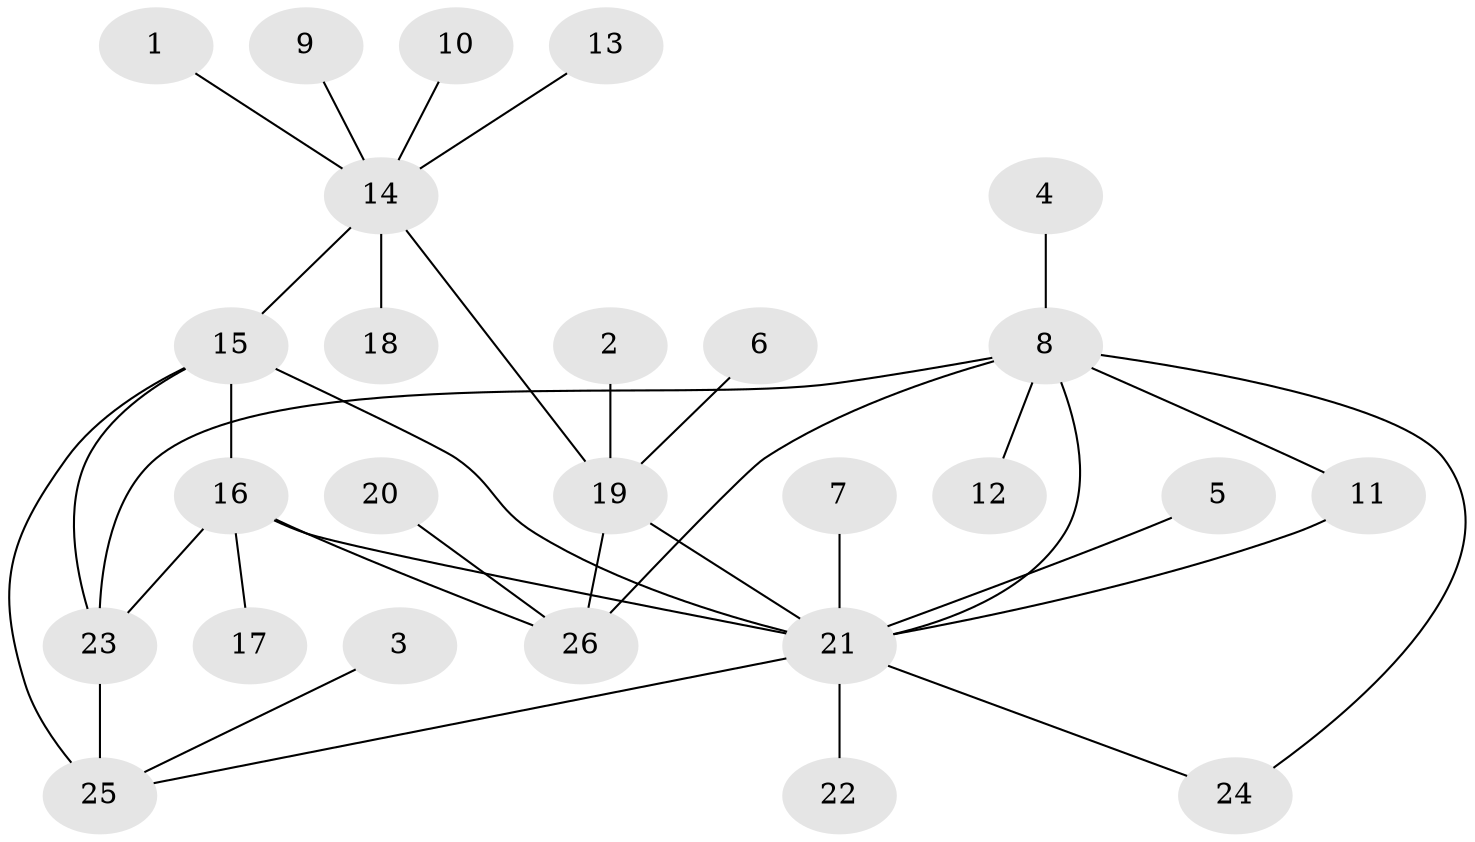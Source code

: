 // original degree distribution, {5: 0.02040816326530612, 9: 0.02040816326530612, 7: 0.061224489795918366, 12: 0.02040816326530612, 6: 0.061224489795918366, 3: 0.061224489795918366, 2: 0.14285714285714285, 1: 0.6122448979591837}
// Generated by graph-tools (version 1.1) at 2025/50/03/09/25 03:50:30]
// undirected, 26 vertices, 35 edges
graph export_dot {
graph [start="1"]
  node [color=gray90,style=filled];
  1;
  2;
  3;
  4;
  5;
  6;
  7;
  8;
  9;
  10;
  11;
  12;
  13;
  14;
  15;
  16;
  17;
  18;
  19;
  20;
  21;
  22;
  23;
  24;
  25;
  26;
  1 -- 14 [weight=1.0];
  2 -- 19 [weight=1.0];
  3 -- 25 [weight=1.0];
  4 -- 8 [weight=1.0];
  5 -- 21 [weight=1.0];
  6 -- 19 [weight=1.0];
  7 -- 21 [weight=1.0];
  8 -- 11 [weight=1.0];
  8 -- 12 [weight=1.0];
  8 -- 21 [weight=1.0];
  8 -- 23 [weight=1.0];
  8 -- 24 [weight=1.0];
  8 -- 26 [weight=1.0];
  9 -- 14 [weight=1.0];
  10 -- 14 [weight=1.0];
  11 -- 21 [weight=1.0];
  13 -- 14 [weight=1.0];
  14 -- 15 [weight=1.0];
  14 -- 18 [weight=1.0];
  14 -- 19 [weight=1.0];
  15 -- 16 [weight=1.0];
  15 -- 21 [weight=1.0];
  15 -- 23 [weight=1.0];
  15 -- 25 [weight=1.0];
  16 -- 17 [weight=1.0];
  16 -- 21 [weight=1.0];
  16 -- 23 [weight=1.0];
  16 -- 26 [weight=1.0];
  19 -- 21 [weight=1.0];
  19 -- 26 [weight=1.0];
  20 -- 26 [weight=1.0];
  21 -- 22 [weight=1.0];
  21 -- 24 [weight=1.0];
  21 -- 25 [weight=1.0];
  23 -- 25 [weight=2.0];
}

